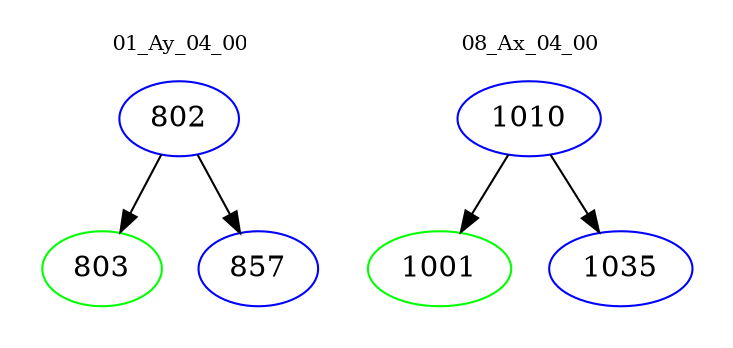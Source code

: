 digraph{
subgraph cluster_0 {
color = white
label = "01_Ay_04_00";
fontsize=10;
T0_802 [label="802", color="blue"]
T0_802 -> T0_803 [color="black"]
T0_803 [label="803", color="green"]
T0_802 -> T0_857 [color="black"]
T0_857 [label="857", color="blue"]
}
subgraph cluster_1 {
color = white
label = "08_Ax_04_00";
fontsize=10;
T1_1010 [label="1010", color="blue"]
T1_1010 -> T1_1001 [color="black"]
T1_1001 [label="1001", color="green"]
T1_1010 -> T1_1035 [color="black"]
T1_1035 [label="1035", color="blue"]
}
}
